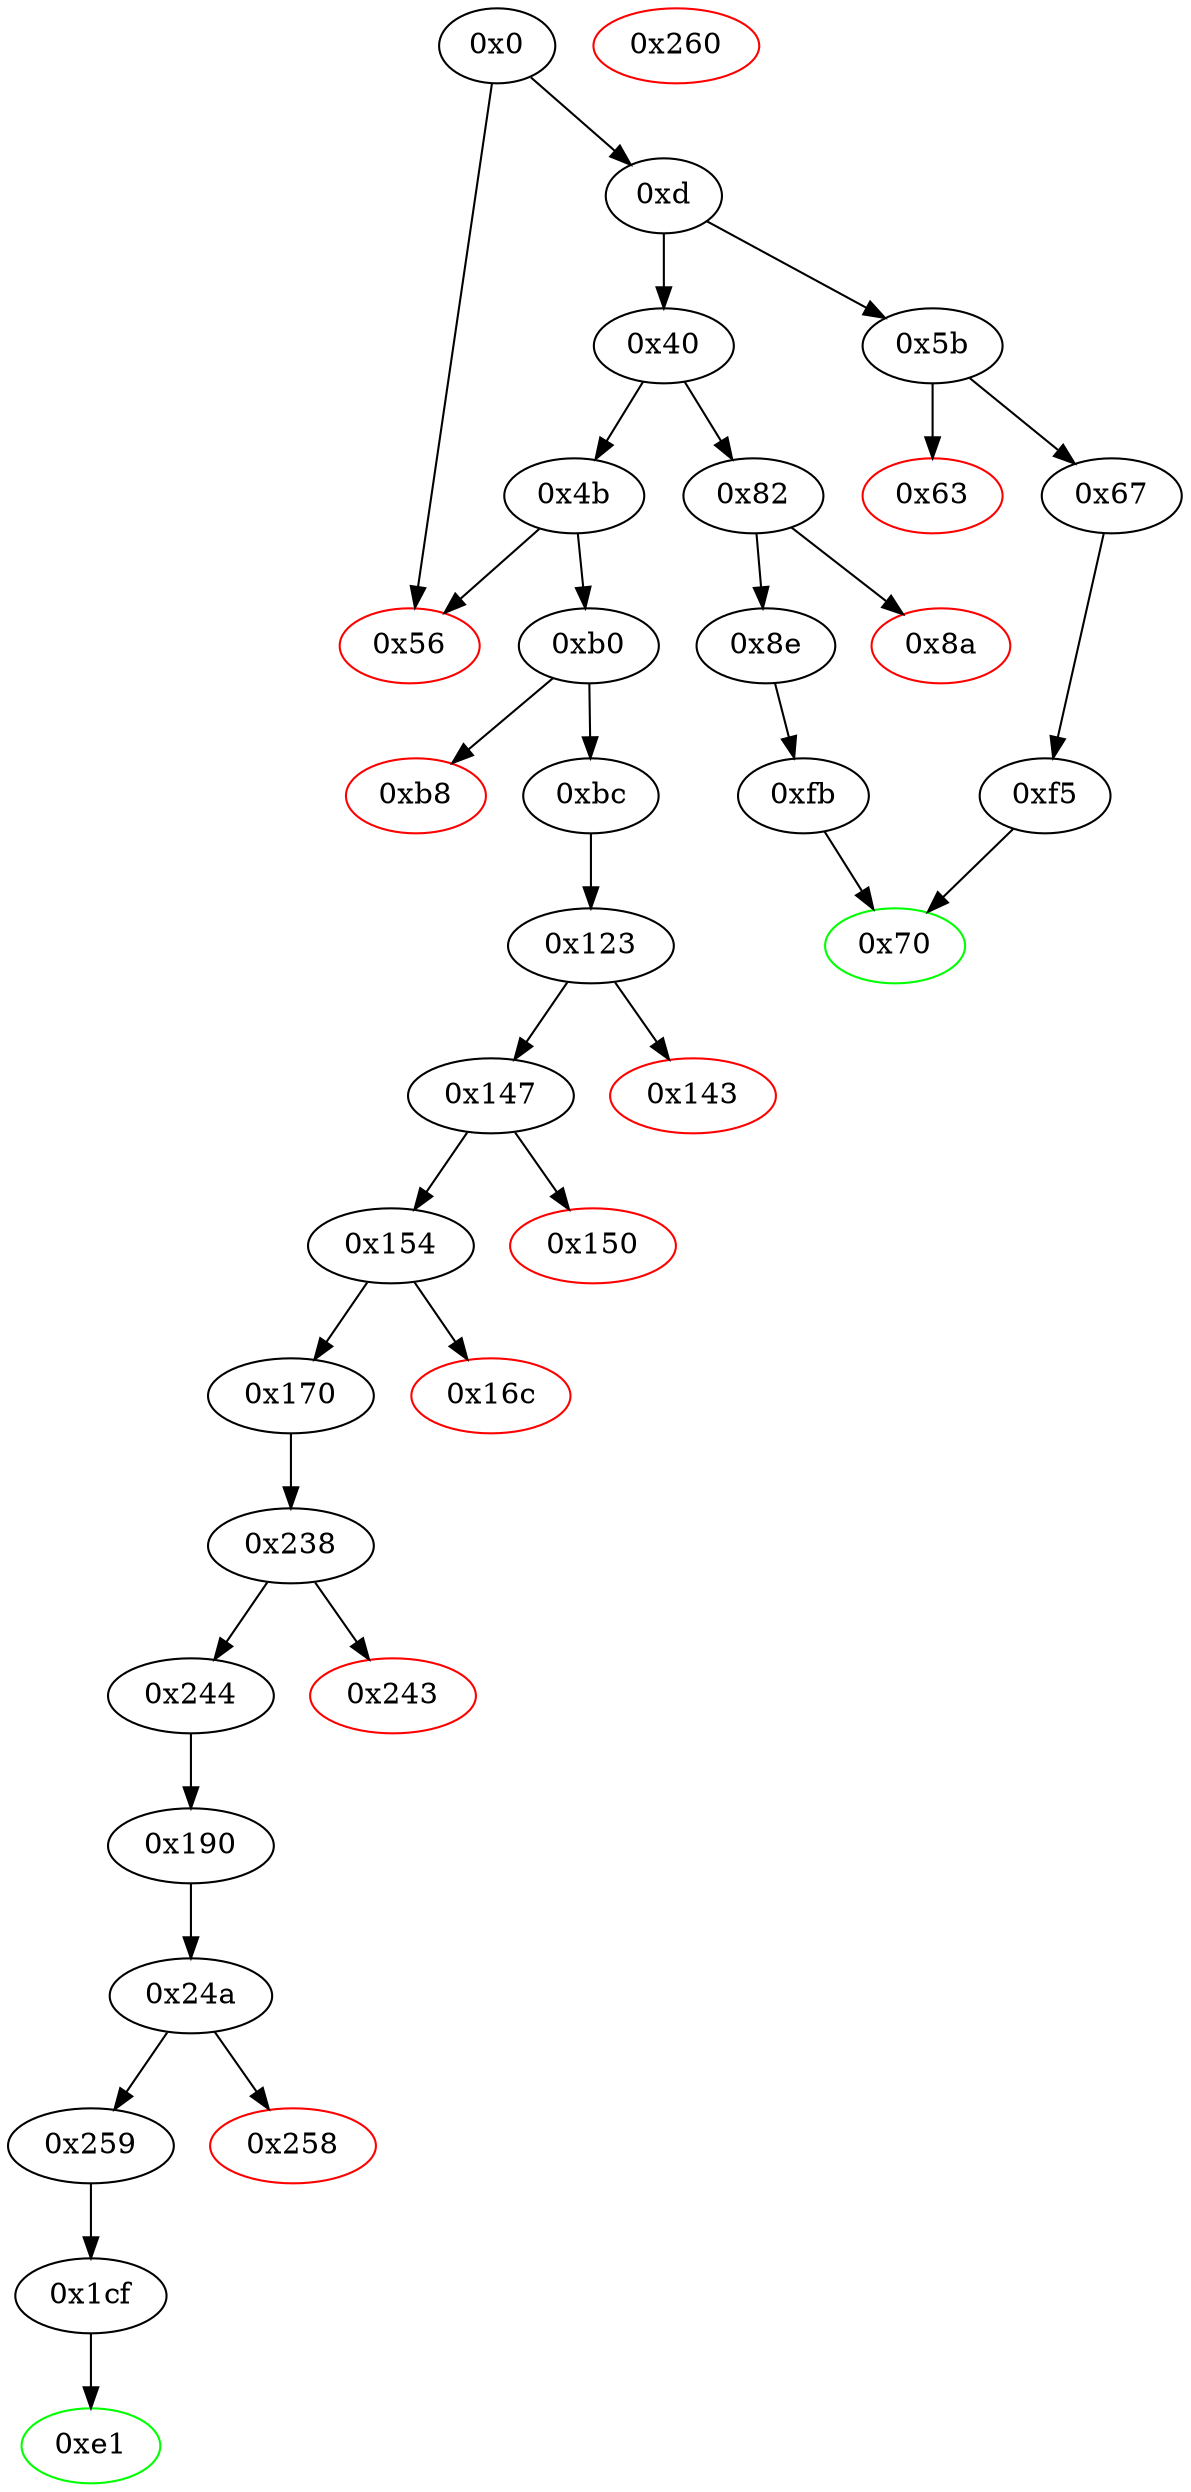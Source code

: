 strict digraph "" {
"0x259" [fillcolor=white, id="0x259", style=filled, tooltip="Block 0x259\n[0x259:0x25f]\n---\nPredecessors: [0x24a]\nSuccessors: [0x1cf]\n---\n0x259 JUMPDEST\n0x25a SWAP4\n0x25b SWAP3\n0x25c POP\n0x25d POP\n0x25e POP\n0x25f JUMP\n---\n0x259: JUMPDEST \n0x25f: JUMP 0x1cf\n---\nEntry stack: [V11, 0xe1, V52, V54, 0x0, 0x1cf, V112, V54, 0x0, V136]\nStack pops: 5\nStack additions: [S0]\nExit stack: [V11, 0xe1, V52, V54, 0x0, V136]\n\nDef sites:\nV11: {0xd.0x34}\n0xe1: {0xbc.0xbe}\nV52: {0xbc.0xd9}\nV54: {0xbc.0xdc}\n0x0: {0x123.0x124}\n0x1cf: {0x190.0x1c0}\nV112: {0x190.0x1bf}\nV54: {0xbc.0xdc}\n0x0: {0x24a.0x24b}\nV136: {0x24a.0x24f}\n"];
"0x8a" [color=red, fillcolor=white, id="0x8a", style=filled, tooltip="Block 0x8a\n[0x8a:0x8d]\n---\nPredecessors: [0x82]\nSuccessors: []\n---\n0x8a PUSH1 0x0\n0x8c DUP1\n0x8d REVERT\n---\n0x8a: V37 = 0x0\n0x8d: REVERT 0x0 0x0\n---\nEntry stack: [V11, V34]\nStack pops: 0\nStack additions: []\nExit stack: [V11, V34]\n\nDef sites:\nV11: {0xd.0x34}\nV34: {0x82.0x83}\n"];
"0xfb" [fillcolor=white, id="0xfb", style=filled, tooltip="Block 0xfb\n[0xfb:0x122]\n---\nPredecessors: [0x8e]\nSuccessors: [0x70]\n---\n0xfb JUMPDEST\n0xfc PUSH20 0xffffffffffffffffffffffffffffffffffffffff\n0x111 AND\n0x112 PUSH1 0x0\n0x114 SWAP1\n0x115 DUP2\n0x116 MSTORE\n0x117 PUSH1 0x20\n0x119 DUP2\n0x11a SWAP1\n0x11b MSTORE\n0x11c PUSH1 0x40\n0x11e SWAP1\n0x11f SHA3\n0x120 SLOAD\n0x121 SWAP1\n0x122 JUMP\n---\n0xfb: JUMPDEST \n0xfc: V66 = 0xffffffffffffffffffffffffffffffffffffffff\n0x111: V67 = AND 0xffffffffffffffffffffffffffffffffffffffff V42\n0x112: V68 = 0x0\n0x116: M[0x0] = V67\n0x117: V69 = 0x20\n0x11b: M[0x20] = 0x0\n0x11c: V70 = 0x40\n0x11f: V71 = SHA3 0x0 0x40\n0x120: V72 = S[V71]\n0x122: JUMP 0x70\n---\nEntry stack: [V11, 0x70, V42]\nStack pops: 2\nStack additions: [V72]\nExit stack: [V11, V72]\n\nDef sites:\nV11: {0xd.0x34}\n0x70: {0x8e.0x90}\nV42: {0x8e.0xab}\n"];
"0x147" [fillcolor=white, id="0x147", style=filled, tooltip="Block 0x147\n[0x147:0x14f]\n---\nPredecessors: [0x123]\nSuccessors: [0x150, 0x154]\n---\n0x147 JUMPDEST\n0x148 PUSH1 0x0\n0x14a DUP3\n0x14b GT\n0x14c PUSH2 0x154\n0x14f JUMPI\n---\n0x147: JUMPDEST \n0x148: V80 = 0x0\n0x14b: V81 = GT V54 0x0\n0x14c: V82 = 0x154\n0x14f: JUMPI 0x154 V81\n---\nEntry stack: [V11, 0xe1, V52, V54, 0x0]\nStack pops: 2\nStack additions: [S1, S0]\nExit stack: [V11, 0xe1, V52, V54, 0x0]\n\nDef sites:\nV11: {0xd.0x34}\n0xe1: {0xbc.0xbe}\nV52: {0xbc.0xd9}\nV54: {0xbc.0xdc}\n0x0: {0x123.0x124}\n"];
"0x143" [color=red, fillcolor=white, id="0x143", style=filled, tooltip="Block 0x143\n[0x143:0x146]\n---\nPredecessors: [0x123]\nSuccessors: []\n---\n0x143 PUSH1 0x0\n0x145 DUP1\n0x146 REVERT\n---\n0x143: V79 = 0x0\n0x146: REVERT 0x0 0x0\n---\nEntry stack: [V11, 0xe1, V52, V54, 0x0]\nStack pops: 0\nStack additions: []\nExit stack: [V11, 0xe1, V52, V54, 0x0]\n\nDef sites:\nV11: {0xd.0x34}\n0xe1: {0xbc.0xbe}\nV52: {0xbc.0xd9}\nV54: {0xbc.0xdc}\n0x0: {0x123.0x124}\n"];
"0x0" [fillcolor=white, id="0x0", style=filled, tooltip="Block 0x0\n[0x0:0xc]\n---\nPredecessors: []\nSuccessors: [0xd, 0x56]\n---\n0x0 PUSH1 0x80\n0x2 PUSH1 0x40\n0x4 MSTORE\n0x5 PUSH1 0x4\n0x7 CALLDATASIZE\n0x8 LT\n0x9 PUSH2 0x56\n0xc JUMPI\n---\n0x0: V0 = 0x80\n0x2: V1 = 0x40\n0x4: M[0x40] = 0x80\n0x5: V2 = 0x4\n0x7: V3 = CALLDATASIZE\n0x8: V4 = LT V3 0x4\n0x9: V5 = 0x56\n0xc: JUMPI 0x56 V4\n---\nEntry stack: []\nStack pops: 0\nStack additions: []\nExit stack: []\n\nDef sites:\n"];
"0x24a" [fillcolor=white, id="0x24a", style=filled, tooltip="Block 0x24a\n[0x24a:0x257]\n---\nPredecessors: [0x190]\nSuccessors: [0x258, 0x259]\n---\n0x24a JUMPDEST\n0x24b PUSH1 0x0\n0x24d DUP3\n0x24e DUP3\n0x24f ADD\n0x250 DUP4\n0x251 DUP2\n0x252 LT\n0x253 ISZERO\n0x254 PUSH2 0x259\n0x257 JUMPI\n---\n0x24a: JUMPDEST \n0x24b: V135 = 0x0\n0x24f: V136 = ADD V54 V112\n0x252: V137 = LT V136 V112\n0x253: V138 = ISZERO V137\n0x254: V139 = 0x259\n0x257: JUMPI 0x259 V138\n---\nEntry stack: [V11, 0xe1, V52, V54, 0x0, 0x1cf, V112, V54]\nStack pops: 2\nStack additions: [S1, S0, 0x0, V136]\nExit stack: [V11, 0xe1, V52, V54, 0x0, 0x1cf, V112, V54, 0x0, V136]\n\nDef sites:\nV11: {0xd.0x34}\n0xe1: {0xbc.0xbe}\nV52: {0xbc.0xd9}\nV54: {0xbc.0xdc}\n0x0: {0x123.0x124}\n0x1cf: {0x190.0x1c0}\nV112: {0x190.0x1bf}\nV54: {0xbc.0xdc}\n"];
"0x56" [color=red, fillcolor=white, id="0x56", style=filled, tooltip="Block 0x56\n[0x56:0x5a]\n---\nPredecessors: [0x0, 0x4b]\nSuccessors: []\n---\n0x56 JUMPDEST\n0x57 PUSH1 0x0\n0x59 DUP1\n0x5a REVERT\n---\n0x56: JUMPDEST \n0x57: V21 = 0x0\n0x5a: REVERT 0x0 0x0\n---\nEntry stack: [V11]\nStack pops: 0\nStack additions: []\nExit stack: [V11]\n\nDef sites:\nV11: {0xd.0x34}\n"];
"0xb0" [fillcolor=white, id="0xb0", style=filled, tooltip="Block 0xb0\n[0xb0:0xb7]\n---\nPredecessors: [0x4b]\nSuccessors: [0xb8, 0xbc]\n---\n0xb0 JUMPDEST\n0xb1 CALLVALUE\n0xb2 DUP1\n0xb3 ISZERO\n0xb4 PUSH2 0xbc\n0xb7 JUMPI\n---\n0xb0: JUMPDEST \n0xb1: V44 = CALLVALUE\n0xb3: V45 = ISZERO V44\n0xb4: V46 = 0xbc\n0xb7: JUMPI 0xbc V45\n---\nEntry stack: [V11]\nStack pops: 0\nStack additions: [V44]\nExit stack: [V11, V44]\n\nDef sites:\nV11: {0xd.0x34}\n"];
"0x4b" [fillcolor=white, id="0x4b", style=filled, tooltip="Block 0x4b\n[0x4b:0x55]\n---\nPredecessors: [0x40]\nSuccessors: [0x56, 0xb0]\n---\n0x4b DUP1\n0x4c PUSH4 0xa9059cbb\n0x51 EQ\n0x52 PUSH2 0xb0\n0x55 JUMPI\n---\n0x4c: V18 = 0xa9059cbb\n0x51: V19 = EQ 0xa9059cbb V11\n0x52: V20 = 0xb0\n0x55: JUMPI 0xb0 V19\n---\nEntry stack: [V11]\nStack pops: 1\nStack additions: [S0]\nExit stack: [V11]\n\nDef sites:\nV11: {0xd.0x34}\n"];
"0x258" [color=red, fillcolor=white, id="0x258", style=filled, tooltip="Block 0x258\n[0x258:0x258]\n---\nPredecessors: [0x24a]\nSuccessors: []\n---\n0x258 INVALID\n---\n0x258: INVALID \n---\nEntry stack: [V11, 0xe1, V52, V54, 0x0, 0x1cf, V112, V54, 0x0, V136]\nStack pops: 0\nStack additions: []\nExit stack: [V11, 0xe1, V52, V54, 0x0, 0x1cf, V112, V54, 0x0, V136]\n\nDef sites:\nV11: {0xd.0x34}\n0xe1: {0xbc.0xbe}\nV52: {0xbc.0xd9}\nV54: {0xbc.0xdc}\n0x0: {0x123.0x124}\n0x1cf: {0x190.0x1c0}\nV112: {0x190.0x1bf}\nV54: {0xbc.0xdc}\n0x0: {0x24a.0x24b}\nV136: {0x24a.0x24f}\n"];
"0xe1" [color=green, fillcolor=white, id="0xe1", style=filled, tooltip="Block 0xe1\n[0xe1:0xf4]\n---\nPredecessors: [0x1cf]\nSuccessors: []\n---\n0xe1 JUMPDEST\n0xe2 PUSH1 0x40\n0xe4 DUP1\n0xe5 MLOAD\n0xe6 SWAP2\n0xe7 ISZERO\n0xe8 ISZERO\n0xe9 DUP3\n0xea MSTORE\n0xeb MLOAD\n0xec SWAP1\n0xed DUP2\n0xee SWAP1\n0xef SUB\n0xf0 PUSH1 0x20\n0xf2 ADD\n0xf3 SWAP1\n0xf4 RETURN\n---\n0xe1: JUMPDEST \n0xe2: V56 = 0x40\n0xe5: V57 = M[0x40]\n0xe7: V58 = ISZERO 0x1\n0xe8: V59 = ISZERO 0x0\n0xea: M[V57] = 0x1\n0xeb: V60 = M[0x40]\n0xef: V61 = SUB V57 V60\n0xf0: V62 = 0x20\n0xf2: V63 = ADD 0x20 V61\n0xf4: RETURN V60 V63\n---\nEntry stack: [V11, 0x1]\nStack pops: 1\nStack additions: []\nExit stack: [V11]\n\nDef sites:\nV11: {0xd.0x34}\n0x1: {0x1cf.0x231}\n"];
"0x190" [fillcolor=white, id="0x190", style=filled, tooltip="Block 0x190\n[0x190:0x1ce]\n---\nPredecessors: [0x244]\nSuccessors: [0x24a]\n---\n0x190 JUMPDEST\n0x191 CALLER\n0x192 PUSH1 0x0\n0x194 SWAP1\n0x195 DUP2\n0x196 MSTORE\n0x197 PUSH1 0x20\n0x199 DUP2\n0x19a SWAP1\n0x19b MSTORE\n0x19c PUSH1 0x40\n0x19e DUP1\n0x19f DUP3\n0x1a0 SHA3\n0x1a1 SWAP3\n0x1a2 SWAP1\n0x1a3 SWAP3\n0x1a4 SSTORE\n0x1a5 PUSH20 0xffffffffffffffffffffffffffffffffffffffff\n0x1ba DUP6\n0x1bb AND\n0x1bc DUP2\n0x1bd MSTORE\n0x1be SHA3\n0x1bf SLOAD\n0x1c0 PUSH2 0x1cf\n0x1c3 SWAP1\n0x1c4 DUP4\n0x1c5 PUSH4 0xffffffff\n0x1ca PUSH2 0x24a\n0x1cd AND\n0x1ce JUMP\n---\n0x190: JUMPDEST \n0x191: V104 = CALLER\n0x192: V105 = 0x0\n0x196: M[0x0] = V104\n0x197: V106 = 0x20\n0x19b: M[0x20] = 0x0\n0x19c: V107 = 0x40\n0x1a0: V108 = SHA3 0x0 0x40\n0x1a4: S[V108] = V134\n0x1a5: V109 = 0xffffffffffffffffffffffffffffffffffffffff\n0x1bb: V110 = AND V52 0xffffffffffffffffffffffffffffffffffffffff\n0x1bd: M[0x0] = V110\n0x1be: V111 = SHA3 0x0 0x40\n0x1bf: V112 = S[V111]\n0x1c0: V113 = 0x1cf\n0x1c5: V114 = 0xffffffff\n0x1ca: V115 = 0x24a\n0x1cd: V116 = AND 0x24a 0xffffffff\n0x1ce: JUMP 0x24a\n---\nEntry stack: [V11, 0xe1, V52, V54, 0x0, V134]\nStack pops: 4\nStack additions: [S3, S2, S1, 0x1cf, V112, S2]\nExit stack: [V11, 0xe1, V52, V54, 0x0, 0x1cf, V112, V54]\n\nDef sites:\nV11: {0xd.0x34}\n0xe1: {0xbc.0xbe}\nV52: {0xbc.0xd9}\nV54: {0xbc.0xdc}\n0x0: {0x123.0x124}\nV134: {0x244.0x247}\n"];
"0xd" [fillcolor=white, id="0xd", style=filled, tooltip="Block 0xd\n[0xd:0x3f]\n---\nPredecessors: [0x0]\nSuccessors: [0x40, 0x5b]\n---\n0xd PUSH4 0xffffffff\n0x12 PUSH29 0x100000000000000000000000000000000000000000000000000000000\n0x30 PUSH1 0x0\n0x32 CALLDATALOAD\n0x33 DIV\n0x34 AND\n0x35 PUSH4 0x18160ddd\n0x3a DUP2\n0x3b EQ\n0x3c PUSH2 0x5b\n0x3f JUMPI\n---\n0xd: V6 = 0xffffffff\n0x12: V7 = 0x100000000000000000000000000000000000000000000000000000000\n0x30: V8 = 0x0\n0x32: V9 = CALLDATALOAD 0x0\n0x33: V10 = DIV V9 0x100000000000000000000000000000000000000000000000000000000\n0x34: V11 = AND V10 0xffffffff\n0x35: V12 = 0x18160ddd\n0x3b: V13 = EQ V11 0x18160ddd\n0x3c: V14 = 0x5b\n0x3f: JUMPI 0x5b V13\n---\nEntry stack: []\nStack pops: 0\nStack additions: [V11]\nExit stack: [V11]\n\nDef sites:\n"];
"0x5b" [fillcolor=white, id="0x5b", style=filled, tooltip="Block 0x5b\n[0x5b:0x62]\n---\nPredecessors: [0xd]\nSuccessors: [0x63, 0x67]\n---\n0x5b JUMPDEST\n0x5c CALLVALUE\n0x5d DUP1\n0x5e ISZERO\n0x5f PUSH2 0x67\n0x62 JUMPI\n---\n0x5b: JUMPDEST \n0x5c: V22 = CALLVALUE\n0x5e: V23 = ISZERO V22\n0x5f: V24 = 0x67\n0x62: JUMPI 0x67 V23\n---\nEntry stack: [V11]\nStack pops: 0\nStack additions: [V22]\nExit stack: [V11, V22]\n\nDef sites:\nV11: {0xd.0x34}\n"];
"0x8e" [fillcolor=white, id="0x8e", style=filled, tooltip="Block 0x8e\n[0x8e:0xaf]\n---\nPredecessors: [0x82]\nSuccessors: [0xfb]\n---\n0x8e JUMPDEST\n0x8f POP\n0x90 PUSH2 0x70\n0x93 PUSH20 0xffffffffffffffffffffffffffffffffffffffff\n0xa8 PUSH1 0x4\n0xaa CALLDATALOAD\n0xab AND\n0xac PUSH2 0xfb\n0xaf JUMP\n---\n0x8e: JUMPDEST \n0x90: V38 = 0x70\n0x93: V39 = 0xffffffffffffffffffffffffffffffffffffffff\n0xa8: V40 = 0x4\n0xaa: V41 = CALLDATALOAD 0x4\n0xab: V42 = AND V41 0xffffffffffffffffffffffffffffffffffffffff\n0xac: V43 = 0xfb\n0xaf: JUMP 0xfb\n---\nEntry stack: [V11, V34]\nStack pops: 1\nStack additions: [0x70, V42]\nExit stack: [V11, 0x70, V42]\n\nDef sites:\nV11: {0xd.0x34}\nV34: {0x82.0x83}\n"];
"0x170" [fillcolor=white, id="0x170", style=filled, tooltip="Block 0x170\n[0x170:0x18f]\n---\nPredecessors: [0x154]\nSuccessors: [0x238]\n---\n0x170 JUMPDEST\n0x171 CALLER\n0x172 PUSH1 0x0\n0x174 SWAP1\n0x175 DUP2\n0x176 MSTORE\n0x177 PUSH1 0x20\n0x179 DUP2\n0x17a SWAP1\n0x17b MSTORE\n0x17c PUSH1 0x40\n0x17e SWAP1\n0x17f SHA3\n0x180 SLOAD\n0x181 PUSH2 0x190\n0x184 SWAP1\n0x185 DUP4\n0x186 PUSH4 0xffffffff\n0x18b PUSH2 0x238\n0x18e AND\n0x18f JUMP\n---\n0x170: JUMPDEST \n0x171: V94 = CALLER\n0x172: V95 = 0x0\n0x176: M[0x0] = V94\n0x177: V96 = 0x20\n0x17b: M[0x20] = 0x0\n0x17c: V97 = 0x40\n0x17f: V98 = SHA3 0x0 0x40\n0x180: V99 = S[V98]\n0x181: V100 = 0x190\n0x186: V101 = 0xffffffff\n0x18b: V102 = 0x238\n0x18e: V103 = AND 0x238 0xffffffff\n0x18f: JUMP 0x238\n---\nEntry stack: [V11, 0xe1, V52, V54, 0x0]\nStack pops: 2\nStack additions: [S1, S0, 0x190, V99, S1]\nExit stack: [V11, 0xe1, V52, V54, 0x0, 0x190, V99, V54]\n\nDef sites:\nV11: {0xd.0x34}\n0xe1: {0xbc.0xbe}\nV52: {0xbc.0xd9}\nV54: {0xbc.0xdc}\n0x0: {0x123.0x124}\n"];
"0x67" [fillcolor=white, id="0x67", style=filled, tooltip="Block 0x67\n[0x67:0x6f]\n---\nPredecessors: [0x5b]\nSuccessors: [0xf5]\n---\n0x67 JUMPDEST\n0x68 POP\n0x69 PUSH2 0x70\n0x6c PUSH2 0xf5\n0x6f JUMP\n---\n0x67: JUMPDEST \n0x69: V26 = 0x70\n0x6c: V27 = 0xf5\n0x6f: JUMP 0xf5\n---\nEntry stack: [V11, V22]\nStack pops: 1\nStack additions: [0x70]\nExit stack: [V11, 0x70]\n\nDef sites:\nV11: {0xd.0x34}\nV22: {0x5b.0x5c}\n"];
"0x70" [color=green, fillcolor=white, id="0x70", style=filled, tooltip="Block 0x70\n[0x70:0x81]\n---\nPredecessors: [0xf5, 0xfb]\nSuccessors: []\n---\n0x70 JUMPDEST\n0x71 PUSH1 0x40\n0x73 DUP1\n0x74 MLOAD\n0x75 SWAP2\n0x76 DUP3\n0x77 MSTORE\n0x78 MLOAD\n0x79 SWAP1\n0x7a DUP2\n0x7b SWAP1\n0x7c SUB\n0x7d PUSH1 0x20\n0x7f ADD\n0x80 SWAP1\n0x81 RETURN\n---\n0x70: JUMPDEST \n0x71: V28 = 0x40\n0x74: V29 = M[0x40]\n0x77: M[V29] = S0\n0x78: V30 = M[0x40]\n0x7c: V31 = SUB V29 V30\n0x7d: V32 = 0x20\n0x7f: V33 = ADD 0x20 V31\n0x81: RETURN V30 V33\n---\nEntry stack: [V11, S0]\nStack pops: 1\nStack additions: []\nExit stack: [V11]\n\nDef sites:\nV11: {0xd.0x34}\nS0: {0xfb.0x120, 0xf5.0xf8}\n"];
"0x260" [color=red, fillcolor=white, id="0x260", style=filled, tooltip="Block 0x260\n[0x260:0x28b]\n---\nPredecessors: []\nSuccessors: []\n---\n0x260 STOP\n0x261 LOG1\n0x262 PUSH6 0x627a7a723058\n0x269 SHA3\n0x26a BYTE\n0x26b MISSING 0xaf\n0x26c DUP5\n0x26d MISSING 0xeb\n0x26e MISSING 0x47\n0x26f MISSING 0xa8\n0x270 AND\n0x271 MISSING 0xc2\n0x272 MISSING 0xdd\n0x273 SELFDESTRUCT\n0x274 MISSING 0xe7\n0x275 MISSING 0xe8\n0x276 DUP3\n0x277 LOG3\n0x278 MISSING 0xc2\n0x279 DUP1\n0x27a PUSH7 0xa5c10d8844c711\n0x282 LOG4\n0x283 MISSING 0xe5\n0x284 LOG4\n0x285 DUP16\n0x286 MISSING 0xc9\n0x287 SUB\n0x288 DUP15\n0x289 LOG1\n0x28a STOP\n0x28b MISSING 0x29\n---\n0x260: STOP \n0x261: LOG S0 S1 S2\n0x262: V140 = 0x627a7a723058\n0x269: V141 = SHA3 0x627a7a723058 S3\n0x26a: V142 = BYTE V141 S4\n0x26b: MISSING 0xaf\n0x26d: MISSING 0xeb\n0x26e: MISSING 0x47\n0x26f: MISSING 0xa8\n0x270: V143 = AND S0 S1\n0x271: MISSING 0xc2\n0x272: MISSING 0xdd\n0x273: SELFDESTRUCT S0\n0x274: MISSING 0xe7\n0x275: MISSING 0xe8\n0x277: LOG S2 S0 S1 S2 S3\n0x278: MISSING 0xc2\n0x27a: V144 = 0xa5c10d8844c711\n0x282: LOG 0xa5c10d8844c711 S0 S0 S1 S2 S3\n0x283: MISSING 0xe5\n0x284: LOG S0 S1 S2 S3 S4 S5\n0x286: MISSING 0xc9\n0x287: V145 = SUB S0 S1\n0x289: LOG S15 V145 S2\n0x28a: STOP \n0x28b: MISSING 0x29\n---\nEntry stack: []\nStack pops: 0\nStack additions: [V142, S4, S0, S1, S2, S3, S4, V143, S21, S6, S7, S8, S9, S10, S11, S12, S13, S14, S15, S16, S17, S18, S19, S20, S21, S3, S4, S5, S6, S7, S8, S9, S10, S11, S12, S13, S14, S15]\nExit stack: []\n\nDef sites:\n"];
"0x150" [color=red, fillcolor=white, id="0x150", style=filled, tooltip="Block 0x150\n[0x150:0x153]\n---\nPredecessors: [0x147]\nSuccessors: []\n---\n0x150 PUSH1 0x0\n0x152 DUP1\n0x153 REVERT\n---\n0x150: V83 = 0x0\n0x153: REVERT 0x0 0x0\n---\nEntry stack: [V11, 0xe1, V52, V54, 0x0]\nStack pops: 0\nStack additions: []\nExit stack: [V11, 0xe1, V52, V54, 0x0]\n\nDef sites:\nV11: {0xd.0x34}\n0xe1: {0xbc.0xbe}\nV52: {0xbc.0xd9}\nV54: {0xbc.0xdc}\n0x0: {0x123.0x124}\n"];
"0x154" [fillcolor=white, id="0x154", style=filled, tooltip="Block 0x154\n[0x154:0x16b]\n---\nPredecessors: [0x147]\nSuccessors: [0x16c, 0x170]\n---\n0x154 JUMPDEST\n0x155 CALLER\n0x156 PUSH1 0x0\n0x158 SWAP1\n0x159 DUP2\n0x15a MSTORE\n0x15b PUSH1 0x20\n0x15d DUP2\n0x15e SWAP1\n0x15f MSTORE\n0x160 PUSH1 0x40\n0x162 SWAP1\n0x163 SHA3\n0x164 SLOAD\n0x165 DUP3\n0x166 GT\n0x167 ISZERO\n0x168 PUSH2 0x170\n0x16b JUMPI\n---\n0x154: JUMPDEST \n0x155: V84 = CALLER\n0x156: V85 = 0x0\n0x15a: M[0x0] = V84\n0x15b: V86 = 0x20\n0x15f: M[0x20] = 0x0\n0x160: V87 = 0x40\n0x163: V88 = SHA3 0x0 0x40\n0x164: V89 = S[V88]\n0x166: V90 = GT V54 V89\n0x167: V91 = ISZERO V90\n0x168: V92 = 0x170\n0x16b: JUMPI 0x170 V91\n---\nEntry stack: [V11, 0xe1, V52, V54, 0x0]\nStack pops: 2\nStack additions: [S1, S0]\nExit stack: [V11, 0xe1, V52, V54, 0x0]\n\nDef sites:\nV11: {0xd.0x34}\n0xe1: {0xbc.0xbe}\nV52: {0xbc.0xd9}\nV54: {0xbc.0xdc}\n0x0: {0x123.0x124}\n"];
"0x243" [color=red, fillcolor=white, id="0x243", style=filled, tooltip="Block 0x243\n[0x243:0x243]\n---\nPredecessors: [0x238]\nSuccessors: []\n---\n0x243 INVALID\n---\n0x243: INVALID \n---\nEntry stack: [V11, 0xe1, V52, V54, 0x0, 0x190, V99, V54, 0x0]\nStack pops: 0\nStack additions: []\nExit stack: [V11, 0xe1, V52, V54, 0x0, 0x190, V99, V54, 0x0]\n\nDef sites:\nV11: {0xd.0x34}\n0xe1: {0xbc.0xbe}\nV52: {0xbc.0xd9}\nV54: {0xbc.0xdc}\n0x0: {0x123.0x124}\n0x190: {0x170.0x181}\nV99: {0x170.0x180}\nV54: {0xbc.0xdc}\n0x0: {0x238.0x239}\n"];
"0xf5" [fillcolor=white, id="0xf5", style=filled, tooltip="Block 0xf5\n[0xf5:0xfa]\n---\nPredecessors: [0x67]\nSuccessors: [0x70]\n---\n0xf5 JUMPDEST\n0xf6 PUSH1 0x1\n0xf8 SLOAD\n0xf9 SWAP1\n0xfa JUMP\n---\n0xf5: JUMPDEST \n0xf6: V64 = 0x1\n0xf8: V65 = S[0x1]\n0xfa: JUMP 0x70\n---\nEntry stack: [V11, 0x70]\nStack pops: 1\nStack additions: [V65]\nExit stack: [V11, V65]\n\nDef sites:\nV11: {0xd.0x34}\n0x70: {0x67.0x69}\n"];
"0x63" [color=red, fillcolor=white, id="0x63", style=filled, tooltip="Block 0x63\n[0x63:0x66]\n---\nPredecessors: [0x5b]\nSuccessors: []\n---\n0x63 PUSH1 0x0\n0x65 DUP1\n0x66 REVERT\n---\n0x63: V25 = 0x0\n0x66: REVERT 0x0 0x0\n---\nEntry stack: [V11, V22]\nStack pops: 0\nStack additions: []\nExit stack: [V11, V22]\n\nDef sites:\nV11: {0xd.0x34}\nV22: {0x5b.0x5c}\n"];
"0x244" [fillcolor=white, id="0x244", style=filled, tooltip="Block 0x244\n[0x244:0x249]\n---\nPredecessors: [0x238]\nSuccessors: [0x190]\n---\n0x244 JUMPDEST\n0x245 POP\n0x246 SWAP1\n0x247 SUB\n0x248 SWAP1\n0x249 JUMP\n---\n0x244: JUMPDEST \n0x247: V134 = SUB V99 V54\n0x249: JUMP 0x190\n---\nEntry stack: [V11, 0xe1, V52, V54, 0x0, 0x190, V99, V54, 0x0]\nStack pops: 4\nStack additions: [V134]\nExit stack: [V11, 0xe1, V52, V54, 0x0, V134]\n\nDef sites:\nV11: {0xd.0x34}\n0xe1: {0xbc.0xbe}\nV52: {0xbc.0xd9}\nV54: {0xbc.0xdc}\n0x0: {0x123.0x124}\n0x190: {0x170.0x181}\nV99: {0x170.0x180}\nV54: {0xbc.0xdc}\n0x0: {0x238.0x239}\n"];
"0x16c" [color=red, fillcolor=white, id="0x16c", style=filled, tooltip="Block 0x16c\n[0x16c:0x16f]\n---\nPredecessors: [0x154]\nSuccessors: []\n---\n0x16c PUSH1 0x0\n0x16e DUP1\n0x16f REVERT\n---\n0x16c: V93 = 0x0\n0x16f: REVERT 0x0 0x0\n---\nEntry stack: [V11, 0xe1, V52, V54, 0x0]\nStack pops: 0\nStack additions: []\nExit stack: [V11, 0xe1, V52, V54, 0x0]\n\nDef sites:\nV11: {0xd.0x34}\n0xe1: {0xbc.0xbe}\nV52: {0xbc.0xd9}\nV54: {0xbc.0xdc}\n0x0: {0x123.0x124}\n"];
"0x238" [fillcolor=white, id="0x238", style=filled, tooltip="Block 0x238\n[0x238:0x242]\n---\nPredecessors: [0x170]\nSuccessors: [0x243, 0x244]\n---\n0x238 JUMPDEST\n0x239 PUSH1 0x0\n0x23b DUP3\n0x23c DUP3\n0x23d GT\n0x23e ISZERO\n0x23f PUSH2 0x244\n0x242 JUMPI\n---\n0x238: JUMPDEST \n0x239: V130 = 0x0\n0x23d: V131 = GT V54 V99\n0x23e: V132 = ISZERO V131\n0x23f: V133 = 0x244\n0x242: JUMPI 0x244 V132\n---\nEntry stack: [V11, 0xe1, V52, V54, 0x0, 0x190, V99, V54]\nStack pops: 2\nStack additions: [S1, S0, 0x0]\nExit stack: [V11, 0xe1, V52, V54, 0x0, 0x190, V99, V54, 0x0]\n\nDef sites:\nV11: {0xd.0x34}\n0xe1: {0xbc.0xbe}\nV52: {0xbc.0xd9}\nV54: {0xbc.0xdc}\n0x0: {0x123.0x124}\n0x190: {0x170.0x181}\nV99: {0x170.0x180}\nV54: {0xbc.0xdc}\n"];
"0xbc" [fillcolor=white, id="0xbc", style=filled, tooltip="Block 0xbc\n[0xbc:0xe0]\n---\nPredecessors: [0xb0]\nSuccessors: [0x123]\n---\n0xbc JUMPDEST\n0xbd POP\n0xbe PUSH2 0xe1\n0xc1 PUSH20 0xffffffffffffffffffffffffffffffffffffffff\n0xd6 PUSH1 0x4\n0xd8 CALLDATALOAD\n0xd9 AND\n0xda PUSH1 0x24\n0xdc CALLDATALOAD\n0xdd PUSH2 0x123\n0xe0 JUMP\n---\n0xbc: JUMPDEST \n0xbe: V48 = 0xe1\n0xc1: V49 = 0xffffffffffffffffffffffffffffffffffffffff\n0xd6: V50 = 0x4\n0xd8: V51 = CALLDATALOAD 0x4\n0xd9: V52 = AND V51 0xffffffffffffffffffffffffffffffffffffffff\n0xda: V53 = 0x24\n0xdc: V54 = CALLDATALOAD 0x24\n0xdd: V55 = 0x123\n0xe0: JUMP 0x123\n---\nEntry stack: [V11, V44]\nStack pops: 1\nStack additions: [0xe1, V52, V54]\nExit stack: [V11, 0xe1, V52, V54]\n\nDef sites:\nV11: {0xd.0x34}\nV44: {0xb0.0xb1}\n"];
"0x82" [fillcolor=white, id="0x82", style=filled, tooltip="Block 0x82\n[0x82:0x89]\n---\nPredecessors: [0x40]\nSuccessors: [0x8a, 0x8e]\n---\n0x82 JUMPDEST\n0x83 CALLVALUE\n0x84 DUP1\n0x85 ISZERO\n0x86 PUSH2 0x8e\n0x89 JUMPI\n---\n0x82: JUMPDEST \n0x83: V34 = CALLVALUE\n0x85: V35 = ISZERO V34\n0x86: V36 = 0x8e\n0x89: JUMPI 0x8e V35\n---\nEntry stack: [V11]\nStack pops: 0\nStack additions: [V34]\nExit stack: [V11, V34]\n\nDef sites:\nV11: {0xd.0x34}\n"];
"0x1cf" [fillcolor=white, id="0x1cf", style=filled, tooltip="Block 0x1cf\n[0x1cf:0x237]\n---\nPredecessors: [0x259]\nSuccessors: [0xe1]\n---\n0x1cf JUMPDEST\n0x1d0 PUSH20 0xffffffffffffffffffffffffffffffffffffffff\n0x1e5 DUP5\n0x1e6 AND\n0x1e7 PUSH1 0x0\n0x1e9 DUP2\n0x1ea DUP2\n0x1eb MSTORE\n0x1ec PUSH1 0x20\n0x1ee DUP2\n0x1ef DUP2\n0x1f0 MSTORE\n0x1f1 PUSH1 0x40\n0x1f3 SWAP2\n0x1f4 DUP3\n0x1f5 SWAP1\n0x1f6 SHA3\n0x1f7 SWAP4\n0x1f8 SWAP1\n0x1f9 SWAP4\n0x1fa SSTORE\n0x1fb DUP1\n0x1fc MLOAD\n0x1fd DUP6\n0x1fe DUP2\n0x1ff MSTORE\n0x200 SWAP1\n0x201 MLOAD\n0x202 SWAP2\n0x203 SWAP3\n0x204 CALLER\n0x205 SWAP3\n0x206 PUSH32 0xddf252ad1be2c89b69c2b068fc378daa952ba7f163c4a11628f55a4df523b3ef\n0x227 SWAP3\n0x228 DUP2\n0x229 SWAP1\n0x22a SUB\n0x22b SWAP1\n0x22c SWAP2\n0x22d ADD\n0x22e SWAP1\n0x22f LOG3\n0x230 POP\n0x231 PUSH1 0x1\n0x233 SWAP3\n0x234 SWAP2\n0x235 POP\n0x236 POP\n0x237 JUMP\n---\n0x1cf: JUMPDEST \n0x1d0: V117 = 0xffffffffffffffffffffffffffffffffffffffff\n0x1e6: V118 = AND V52 0xffffffffffffffffffffffffffffffffffffffff\n0x1e7: V119 = 0x0\n0x1eb: M[0x0] = V118\n0x1ec: V120 = 0x20\n0x1f0: M[0x20] = 0x0\n0x1f1: V121 = 0x40\n0x1f6: V122 = SHA3 0x0 0x40\n0x1fa: S[V122] = V136\n0x1fc: V123 = M[0x40]\n0x1ff: M[V123] = V54\n0x201: V124 = M[0x40]\n0x204: V125 = CALLER\n0x206: V126 = 0xddf252ad1be2c89b69c2b068fc378daa952ba7f163c4a11628f55a4df523b3ef\n0x22a: V127 = SUB V123 V124\n0x22d: V128 = ADD 0x20 V127\n0x22f: LOG V124 V128 0xddf252ad1be2c89b69c2b068fc378daa952ba7f163c4a11628f55a4df523b3ef V125 V118\n0x231: V129 = 0x1\n0x237: JUMP 0xe1\n---\nEntry stack: [V11, 0xe1, V52, V54, 0x0, V136]\nStack pops: 5\nStack additions: [0x1]\nExit stack: [V11, 0x1]\n\nDef sites:\nV11: {0xd.0x34}\n0xe1: {0xbc.0xbe}\nV52: {0xbc.0xd9}\nV54: {0xbc.0xdc}\n0x0: {0x123.0x124}\nV136: {0x24a.0x24f}\n"];
"0x123" [fillcolor=white, id="0x123", style=filled, tooltip="Block 0x123\n[0x123:0x142]\n---\nPredecessors: [0xbc]\nSuccessors: [0x143, 0x147]\n---\n0x123 JUMPDEST\n0x124 PUSH1 0x0\n0x126 PUSH20 0xffffffffffffffffffffffffffffffffffffffff\n0x13b DUP4\n0x13c AND\n0x13d ISZERO\n0x13e ISZERO\n0x13f PUSH2 0x147\n0x142 JUMPI\n---\n0x123: JUMPDEST \n0x124: V73 = 0x0\n0x126: V74 = 0xffffffffffffffffffffffffffffffffffffffff\n0x13c: V75 = AND V52 0xffffffffffffffffffffffffffffffffffffffff\n0x13d: V76 = ISZERO V75\n0x13e: V77 = ISZERO V76\n0x13f: V78 = 0x147\n0x142: JUMPI 0x147 V77\n---\nEntry stack: [V11, 0xe1, V52, V54]\nStack pops: 2\nStack additions: [S1, S0, 0x0]\nExit stack: [V11, 0xe1, V52, V54, 0x0]\n\nDef sites:\nV11: {0xd.0x34}\n0xe1: {0xbc.0xbe}\nV52: {0xbc.0xd9}\nV54: {0xbc.0xdc}\n"];
"0xb8" [color=red, fillcolor=white, id="0xb8", style=filled, tooltip="Block 0xb8\n[0xb8:0xbb]\n---\nPredecessors: [0xb0]\nSuccessors: []\n---\n0xb8 PUSH1 0x0\n0xba DUP1\n0xbb REVERT\n---\n0xb8: V47 = 0x0\n0xbb: REVERT 0x0 0x0\n---\nEntry stack: [V11, V44]\nStack pops: 0\nStack additions: []\nExit stack: [V11, V44]\n\nDef sites:\nV11: {0xd.0x34}\nV44: {0xb0.0xb1}\n"];
"0x40" [fillcolor=white, id="0x40", style=filled, tooltip="Block 0x40\n[0x40:0x4a]\n---\nPredecessors: [0xd]\nSuccessors: [0x4b, 0x82]\n---\n0x40 DUP1\n0x41 PUSH4 0x70a08231\n0x46 EQ\n0x47 PUSH2 0x82\n0x4a JUMPI\n---\n0x41: V15 = 0x70a08231\n0x46: V16 = EQ 0x70a08231 V11\n0x47: V17 = 0x82\n0x4a: JUMPI 0x82 V16\n---\nEntry stack: [V11]\nStack pops: 1\nStack additions: [S0]\nExit stack: [V11]\n\nDef sites:\nV11: {0xd.0x34}\n"];
"0x259" -> "0x1cf";
"0xfb" -> "0x70";
"0x147" -> "0x150";
"0x147" -> "0x154";
"0x0" -> "0xd";
"0x0" -> "0x56";
"0x24a" -> "0x259";
"0x24a" -> "0x258";
"0xb0" -> "0xb8";
"0xb0" -> "0xbc";
"0x4b" -> "0xb0";
"0x4b" -> "0x56";
"0x190" -> "0x24a";
"0xd" -> "0x5b";
"0xd" -> "0x40";
"0x5b" -> "0x67";
"0x5b" -> "0x63";
"0x8e" -> "0xfb";
"0x170" -> "0x238";
"0x67" -> "0xf5";
"0x154" -> "0x16c";
"0x154" -> "0x170";
"0xf5" -> "0x70";
"0x244" -> "0x190";
"0x238" -> "0x244";
"0x238" -> "0x243";
"0xbc" -> "0x123";
"0x82" -> "0x8a";
"0x82" -> "0x8e";
"0x1cf" -> "0xe1";
"0x123" -> "0x147";
"0x123" -> "0x143";
"0x40" -> "0x4b";
"0x40" -> "0x82";
}
